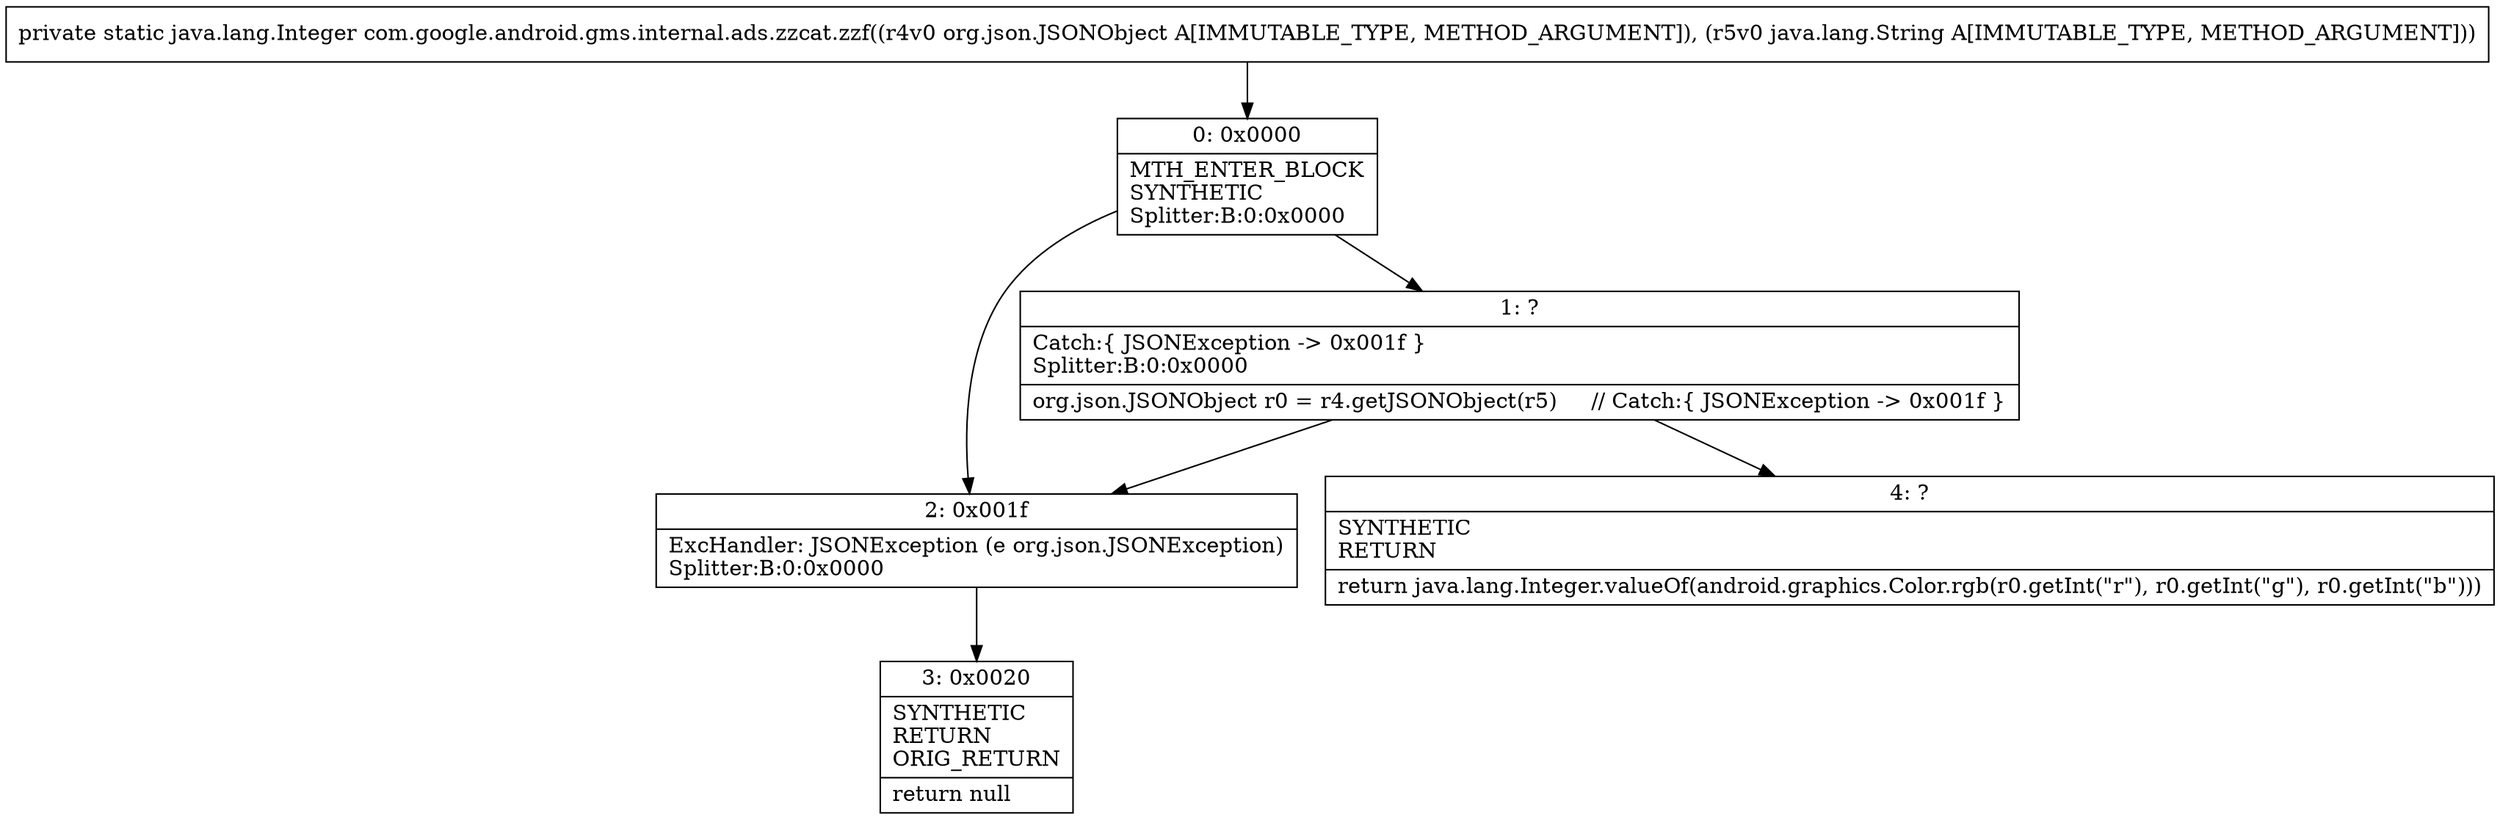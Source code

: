 digraph "CFG forcom.google.android.gms.internal.ads.zzcat.zzf(Lorg\/json\/JSONObject;Ljava\/lang\/String;)Ljava\/lang\/Integer;" {
Node_0 [shape=record,label="{0\:\ 0x0000|MTH_ENTER_BLOCK\lSYNTHETIC\lSplitter:B:0:0x0000\l}"];
Node_1 [shape=record,label="{1\:\ ?|Catch:\{ JSONException \-\> 0x001f \}\lSplitter:B:0:0x0000\l|org.json.JSONObject r0 = r4.getJSONObject(r5)     \/\/ Catch:\{ JSONException \-\> 0x001f \}\l}"];
Node_2 [shape=record,label="{2\:\ 0x001f|ExcHandler: JSONException (e org.json.JSONException)\lSplitter:B:0:0x0000\l}"];
Node_3 [shape=record,label="{3\:\ 0x0020|SYNTHETIC\lRETURN\lORIG_RETURN\l|return null\l}"];
Node_4 [shape=record,label="{4\:\ ?|SYNTHETIC\lRETURN\l|return java.lang.Integer.valueOf(android.graphics.Color.rgb(r0.getInt(\"r\"), r0.getInt(\"g\"), r0.getInt(\"b\")))\l}"];
MethodNode[shape=record,label="{private static java.lang.Integer com.google.android.gms.internal.ads.zzcat.zzf((r4v0 org.json.JSONObject A[IMMUTABLE_TYPE, METHOD_ARGUMENT]), (r5v0 java.lang.String A[IMMUTABLE_TYPE, METHOD_ARGUMENT])) }"];
MethodNode -> Node_0;
Node_0 -> Node_1;
Node_0 -> Node_2;
Node_1 -> Node_2;
Node_1 -> Node_4;
Node_2 -> Node_3;
}

